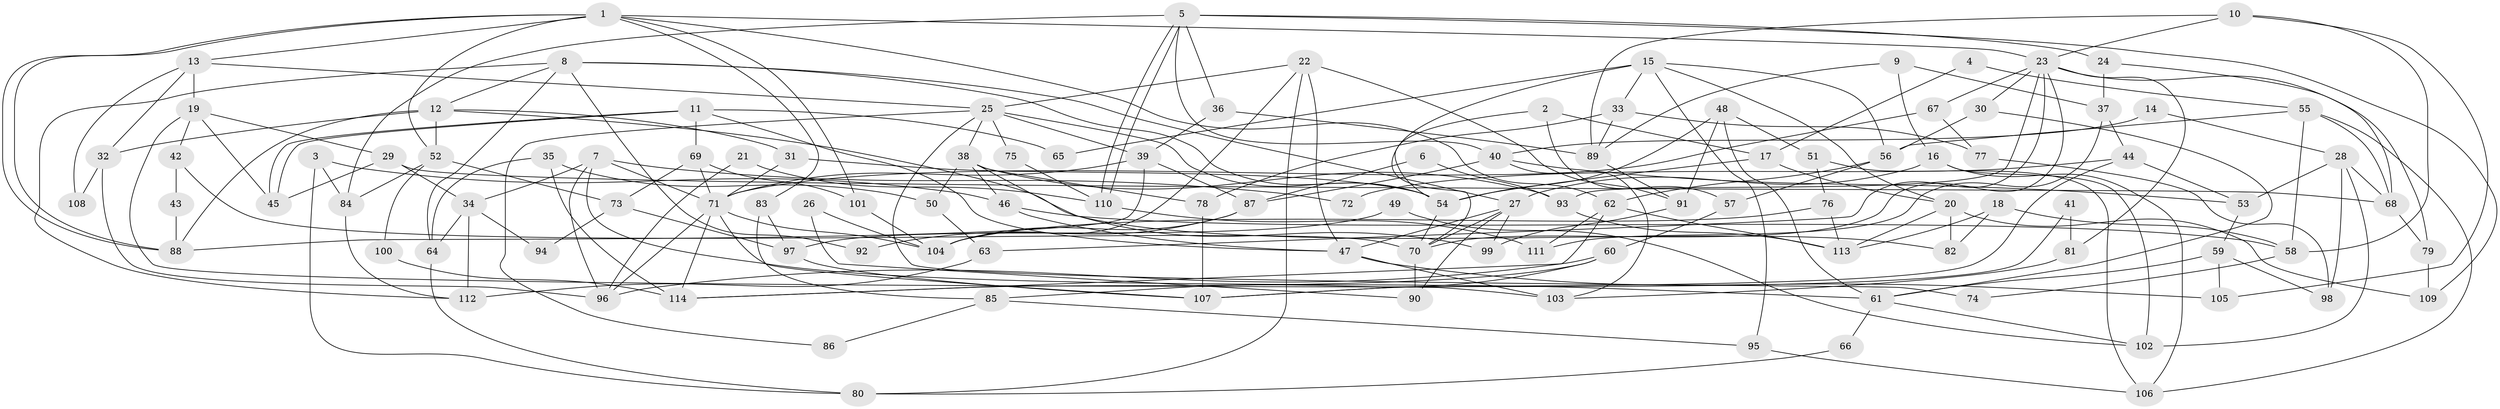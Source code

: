 // coarse degree distribution, {9: 0.013513513513513514, 4: 0.1891891891891892, 5: 0.13513513513513514, 2: 0.12162162162162163, 8: 0.10810810810810811, 7: 0.10810810810810811, 3: 0.1891891891891892, 6: 0.0945945945945946, 11: 0.013513513513513514, 10: 0.013513513513513514, 12: 0.013513513513513514}
// Generated by graph-tools (version 1.1) at 2025/24/03/03/25 07:24:02]
// undirected, 114 vertices, 228 edges
graph export_dot {
graph [start="1"]
  node [color=gray90,style=filled];
  1;
  2;
  3;
  4;
  5;
  6;
  7;
  8;
  9;
  10;
  11;
  12;
  13;
  14;
  15;
  16;
  17;
  18;
  19;
  20;
  21;
  22;
  23;
  24;
  25;
  26;
  27;
  28;
  29;
  30;
  31;
  32;
  33;
  34;
  35;
  36;
  37;
  38;
  39;
  40;
  41;
  42;
  43;
  44;
  45;
  46;
  47;
  48;
  49;
  50;
  51;
  52;
  53;
  54;
  55;
  56;
  57;
  58;
  59;
  60;
  61;
  62;
  63;
  64;
  65;
  66;
  67;
  68;
  69;
  70;
  71;
  72;
  73;
  74;
  75;
  76;
  77;
  78;
  79;
  80;
  81;
  82;
  83;
  84;
  85;
  86;
  87;
  88;
  89;
  90;
  91;
  92;
  93;
  94;
  95;
  96;
  97;
  98;
  99;
  100;
  101;
  102;
  103;
  104;
  105;
  106;
  107;
  108;
  109;
  110;
  111;
  112;
  113;
  114;
  1 -- 23;
  1 -- 88;
  1 -- 88;
  1 -- 13;
  1 -- 52;
  1 -- 62;
  1 -- 83;
  1 -- 101;
  2 -- 57;
  2 -- 54;
  2 -- 17;
  3 -- 46;
  3 -- 84;
  3 -- 80;
  4 -- 17;
  4 -- 55;
  5 -- 110;
  5 -- 110;
  5 -- 36;
  5 -- 24;
  5 -- 40;
  5 -- 84;
  5 -- 109;
  6 -- 93;
  6 -- 87;
  7 -- 34;
  7 -- 96;
  7 -- 61;
  7 -- 71;
  7 -- 72;
  8 -- 27;
  8 -- 12;
  8 -- 54;
  8 -- 64;
  8 -- 92;
  8 -- 112;
  9 -- 37;
  9 -- 16;
  9 -- 89;
  10 -- 89;
  10 -- 23;
  10 -- 58;
  10 -- 105;
  11 -- 47;
  11 -- 45;
  11 -- 45;
  11 -- 65;
  11 -- 69;
  12 -- 88;
  12 -- 32;
  12 -- 31;
  12 -- 52;
  12 -- 82;
  13 -- 25;
  13 -- 19;
  13 -- 32;
  13 -- 108;
  14 -- 40;
  14 -- 28;
  15 -- 70;
  15 -- 20;
  15 -- 33;
  15 -- 56;
  15 -- 65;
  15 -- 95;
  16 -- 102;
  16 -- 27;
  16 -- 106;
  17 -- 54;
  17 -- 20;
  18 -- 82;
  18 -- 58;
  18 -- 113;
  19 -- 29;
  19 -- 42;
  19 -- 45;
  19 -- 103;
  20 -- 109;
  20 -- 82;
  20 -- 113;
  21 -- 110;
  21 -- 96;
  22 -- 104;
  22 -- 47;
  22 -- 25;
  22 -- 80;
  22 -- 91;
  23 -- 70;
  23 -- 63;
  23 -- 30;
  23 -- 67;
  23 -- 79;
  23 -- 81;
  23 -- 93;
  24 -- 68;
  24 -- 37;
  25 -- 39;
  25 -- 38;
  25 -- 54;
  25 -- 74;
  25 -- 75;
  25 -- 86;
  26 -- 90;
  26 -- 104;
  27 -- 47;
  27 -- 99;
  27 -- 70;
  27 -- 90;
  28 -- 53;
  28 -- 68;
  28 -- 98;
  28 -- 102;
  29 -- 34;
  29 -- 45;
  29 -- 68;
  30 -- 56;
  30 -- 61;
  31 -- 54;
  31 -- 71;
  32 -- 96;
  32 -- 108;
  33 -- 89;
  33 -- 77;
  33 -- 78;
  34 -- 112;
  34 -- 64;
  34 -- 94;
  35 -- 64;
  35 -- 114;
  35 -- 50;
  36 -- 39;
  36 -- 89;
  37 -- 44;
  37 -- 111;
  38 -- 93;
  38 -- 46;
  38 -- 50;
  38 -- 78;
  38 -- 99;
  39 -- 87;
  39 -- 71;
  39 -- 88;
  40 -- 103;
  40 -- 53;
  40 -- 87;
  41 -- 81;
  41 -- 107;
  42 -- 70;
  42 -- 43;
  43 -- 88;
  44 -- 107;
  44 -- 53;
  44 -- 72;
  46 -- 58;
  46 -- 47;
  47 -- 105;
  47 -- 103;
  48 -- 54;
  48 -- 61;
  48 -- 51;
  48 -- 91;
  49 -- 102;
  49 -- 97;
  50 -- 63;
  51 -- 76;
  51 -- 106;
  52 -- 73;
  52 -- 84;
  52 -- 100;
  53 -- 59;
  54 -- 70;
  55 -- 106;
  55 -- 56;
  55 -- 58;
  55 -- 68;
  56 -- 62;
  56 -- 57;
  57 -- 60;
  58 -- 74;
  59 -- 98;
  59 -- 61;
  59 -- 105;
  60 -- 114;
  60 -- 85;
  60 -- 96;
  61 -- 66;
  61 -- 102;
  62 -- 113;
  62 -- 111;
  62 -- 114;
  63 -- 112;
  64 -- 80;
  66 -- 80;
  67 -- 71;
  67 -- 77;
  68 -- 79;
  69 -- 71;
  69 -- 73;
  69 -- 101;
  70 -- 90;
  71 -- 96;
  71 -- 104;
  71 -- 107;
  71 -- 114;
  73 -- 94;
  73 -- 97;
  75 -- 110;
  76 -- 104;
  76 -- 113;
  77 -- 98;
  78 -- 107;
  79 -- 109;
  81 -- 103;
  83 -- 97;
  83 -- 85;
  84 -- 112;
  85 -- 95;
  85 -- 86;
  87 -- 104;
  87 -- 92;
  89 -- 91;
  91 -- 99;
  93 -- 113;
  95 -- 106;
  97 -- 107;
  100 -- 114;
  101 -- 104;
  110 -- 111;
}
